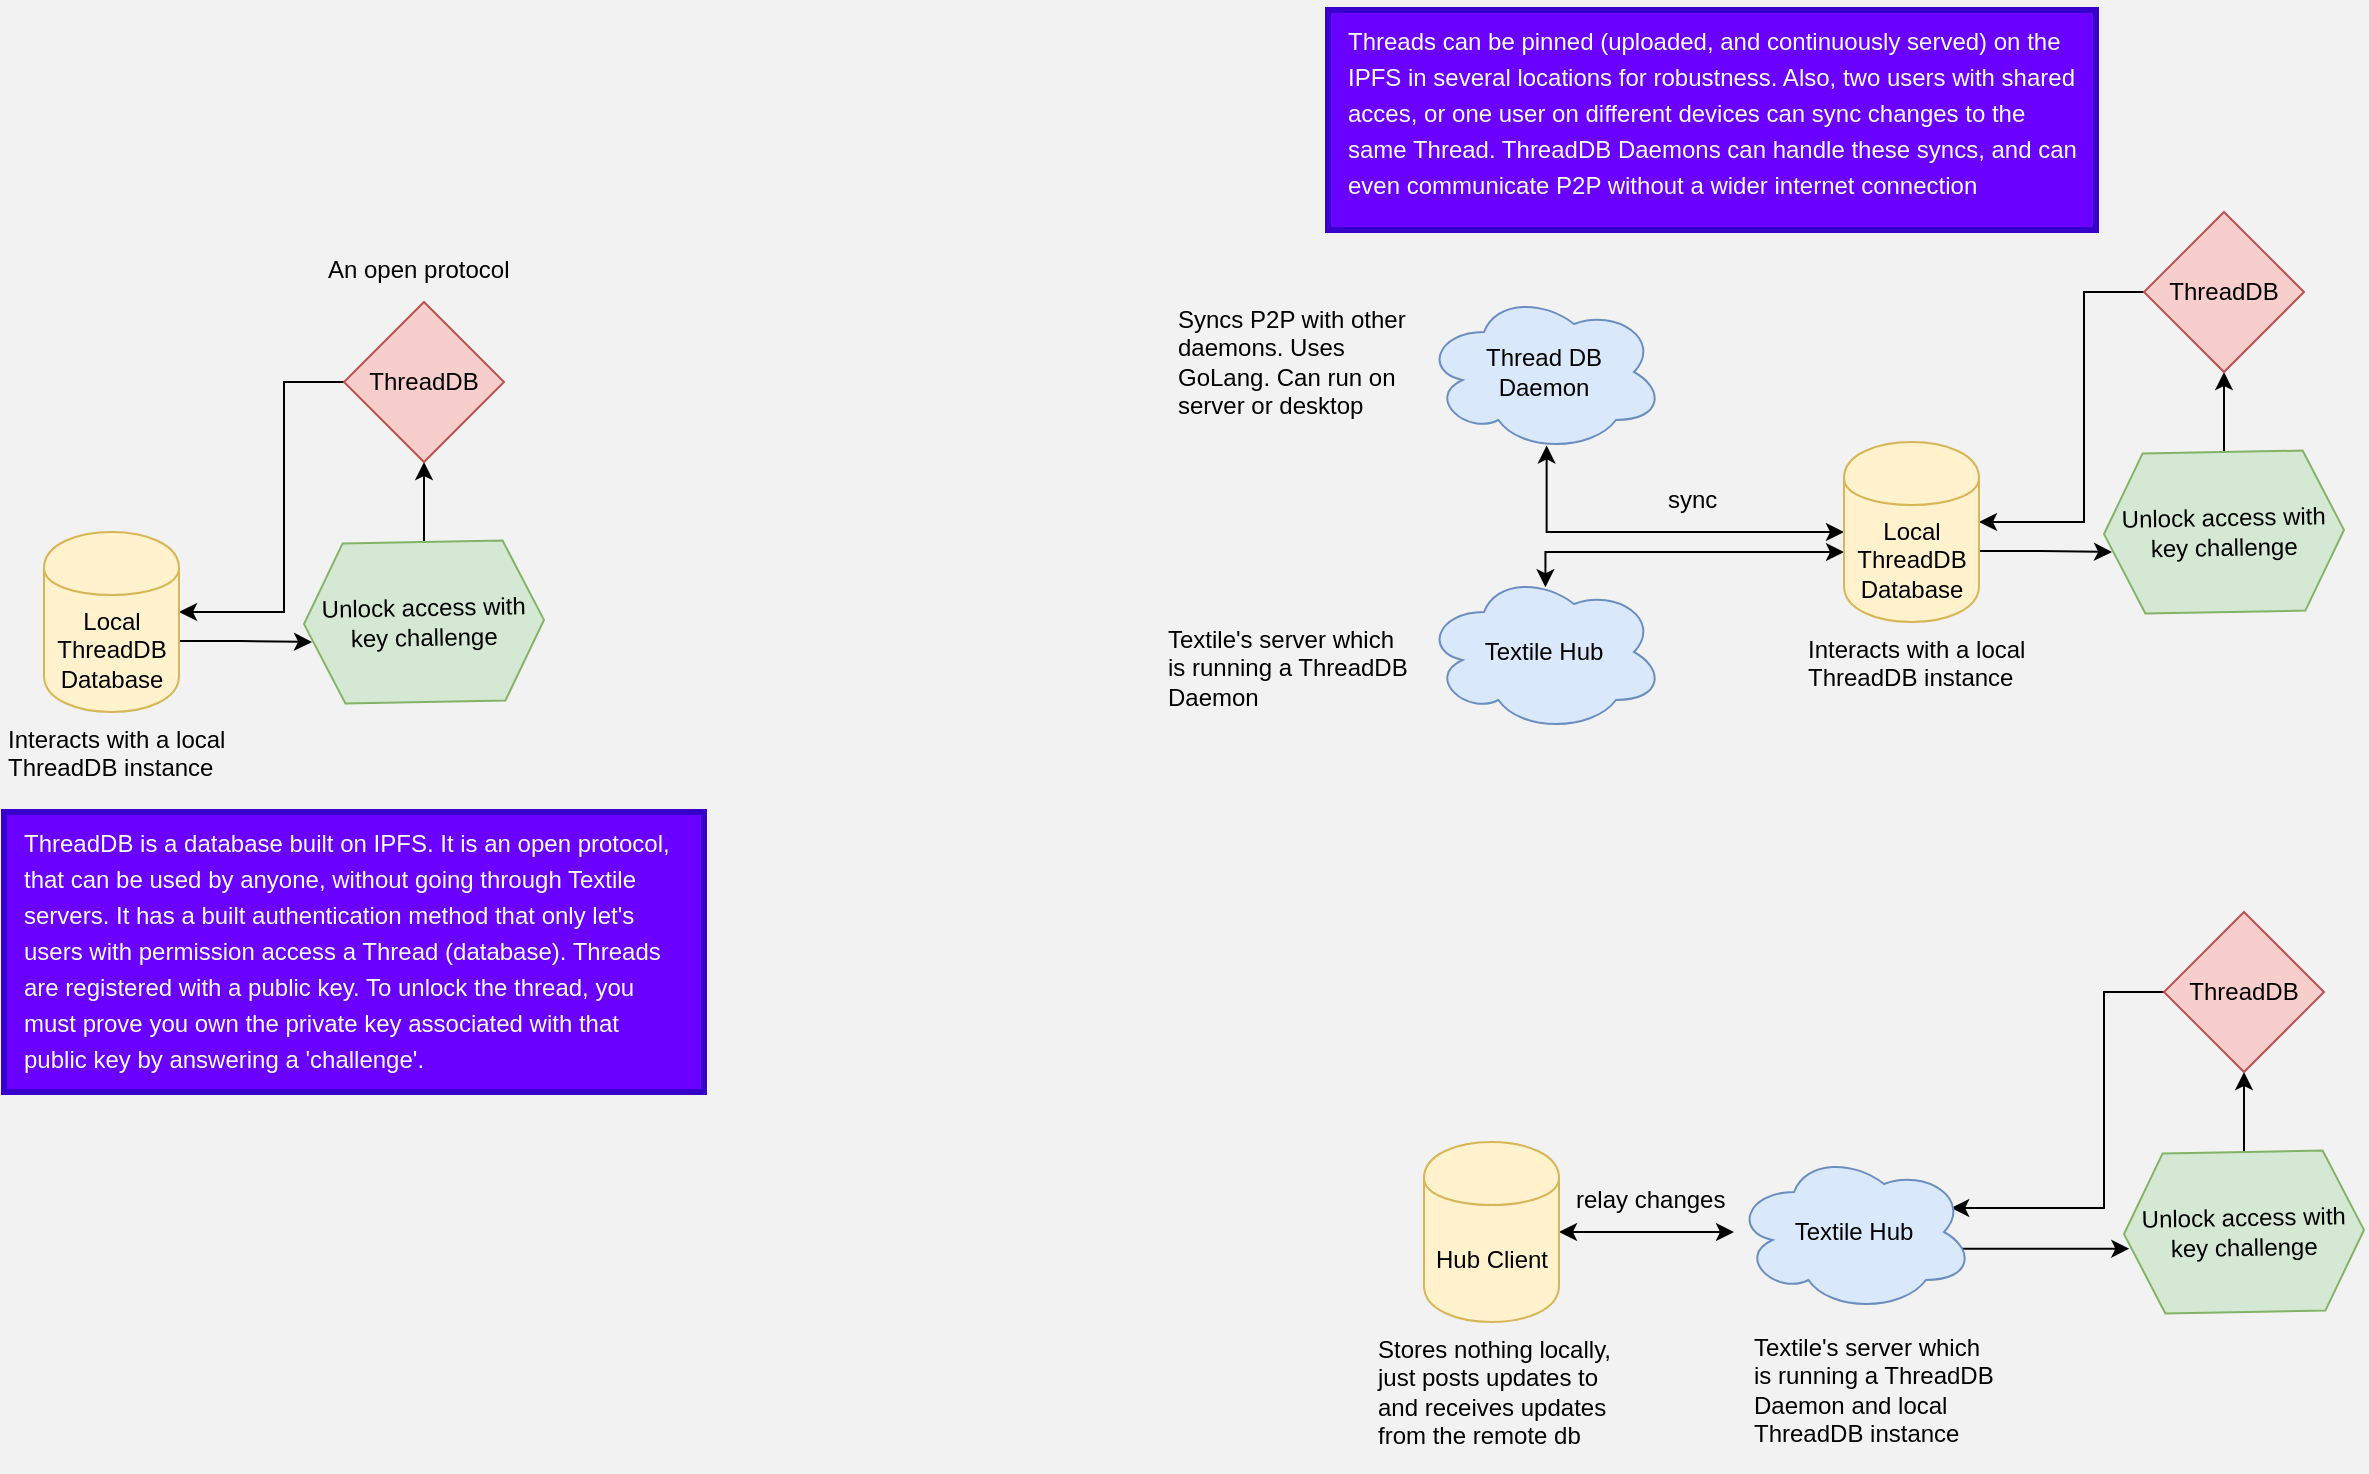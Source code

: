 <mxfile version="13.4.5" type="github">
  <diagram id="RX6UZPpf96-W6T8WSHyz" name="Page-1">
    <mxGraphModel dx="1775" dy="505" grid="0" gridSize="10" guides="1" tooltips="1" connect="1" arrows="1" fold="1" page="1" pageScale="1" pageWidth="850" pageHeight="1100" background="#F2F2F2" math="0" shadow="0">
      <root>
        <mxCell id="0" />
        <mxCell id="1" parent="0" />
        <mxCell id="kO-SMWALJu-SpsKxp4or-15" style="edgeStyle=orthogonalEdgeStyle;rounded=0;orthogonalLoop=1;jettySize=auto;html=1;entryX=0.5;entryY=1;entryDx=0;entryDy=0;startArrow=none;startFill=0;" parent="1" source="kO-SMWALJu-SpsKxp4or-2" target="kO-SMWALJu-SpsKxp4or-9" edge="1">
          <mxGeometry relative="1" as="geometry" />
        </mxCell>
        <mxCell id="kO-SMWALJu-SpsKxp4or-2" value="&lt;div&gt;Unlock access with key challenge&lt;/div&gt;" style="shape=hexagon;perimeter=hexagonPerimeter2;whiteSpace=wrap;html=1;fixedSize=1;rotation=-1;fillColor=#d5e8d4;strokeColor=#82b366;" parent="1" vertex="1">
          <mxGeometry x="660" y="380" width="120" height="80" as="geometry" />
        </mxCell>
        <mxCell id="kO-SMWALJu-SpsKxp4or-16" style="edgeStyle=orthogonalEdgeStyle;rounded=0;orthogonalLoop=1;jettySize=auto;html=1;entryX=0.032;entryY=0.613;entryDx=0;entryDy=0;entryPerimeter=0;startArrow=none;startFill=0;exitX=0.997;exitY=0.606;exitDx=0;exitDy=0;exitPerimeter=0;" parent="1" source="EpeTJIBKWnpgla9w4W2G-5" target="kO-SMWALJu-SpsKxp4or-2" edge="1">
          <mxGeometry relative="1" as="geometry">
            <mxPoint x="620" y="430.019" as="sourcePoint" />
            <Array as="points">
              <mxPoint x="628" y="430" />
            </Array>
          </mxGeometry>
        </mxCell>
        <mxCell id="kO-SMWALJu-SpsKxp4or-18" style="edgeStyle=elbowEdgeStyle;rounded=0;orthogonalLoop=1;jettySize=auto;html=1;startArrow=none;startFill=0;elbow=vertical;strokeColor=none;" parent="1" source="EpeTJIBKWnpgla9w4W2G-5" edge="1">
          <mxGeometry relative="1" as="geometry">
            <Array as="points" />
            <mxPoint x="380" y="290" as="targetPoint" />
          </mxGeometry>
        </mxCell>
        <mxCell id="kO-SMWALJu-SpsKxp4or-21" style="edgeStyle=elbowEdgeStyle;rounded=0;orthogonalLoop=1;jettySize=auto;elbow=vertical;html=1;startArrow=classic;startFill=1;endArrow=classic;endFill=1;entryX=0;entryY=0.5;entryDx=0;entryDy=0;exitX=0.511;exitY=0.959;exitDx=0;exitDy=0;exitPerimeter=0;" parent="1" source="EpeTJIBKWnpgla9w4W2G-3" target="EpeTJIBKWnpgla9w4W2G-5" edge="1">
          <mxGeometry relative="1" as="geometry">
            <mxPoint x="510" y="420" as="targetPoint" />
            <Array as="points">
              <mxPoint x="460" y="420" />
              <mxPoint x="430" y="410" />
            </Array>
            <mxPoint x="380" y="370" as="sourcePoint" />
          </mxGeometry>
        </mxCell>
        <mxCell id="kO-SMWALJu-SpsKxp4or-22" style="edgeStyle=elbowEdgeStyle;rounded=0;orthogonalLoop=1;jettySize=auto;elbow=vertical;html=1;startArrow=classic;startFill=1;endArrow=classic;endFill=1;entryX=0;entryY=0.611;entryDx=0;entryDy=0;entryPerimeter=0;exitX=0.506;exitY=0.095;exitDx=0;exitDy=0;exitPerimeter=0;" parent="1" source="EpeTJIBKWnpgla9w4W2G-4" target="EpeTJIBKWnpgla9w4W2G-5" edge="1">
          <mxGeometry relative="1" as="geometry">
            <mxPoint x="500" y="430" as="targetPoint" />
            <Array as="points">
              <mxPoint x="460" y="430" />
            </Array>
            <mxPoint x="380" y="450" as="sourcePoint" />
          </mxGeometry>
        </mxCell>
        <mxCell id="kO-SMWALJu-SpsKxp4or-6" value="Textile&#39;s server which is running a ThreadDB Daemon" style="text;whiteSpace=wrap;html=1;" parent="1" vertex="1">
          <mxGeometry x="190" y="460" width="125" height="70" as="geometry" />
        </mxCell>
        <mxCell id="kO-SMWALJu-SpsKxp4or-7" value="&lt;div&gt;Syncs P2P with other daemons. Uses GoLang. Can run on server or desktop&lt;br&gt;&lt;/div&gt;" style="text;whiteSpace=wrap;html=1;" parent="1" vertex="1">
          <mxGeometry x="195" y="300" width="125" height="85" as="geometry" />
        </mxCell>
        <mxCell id="kO-SMWALJu-SpsKxp4or-17" style="edgeStyle=orthogonalEdgeStyle;rounded=0;orthogonalLoop=1;jettySize=auto;html=1;startArrow=none;startFill=0;" parent="1" source="kO-SMWALJu-SpsKxp4or-9" target="EpeTJIBKWnpgla9w4W2G-5" edge="1">
          <mxGeometry relative="1" as="geometry">
            <Array as="points">
              <mxPoint x="650" y="300" />
              <mxPoint x="650" y="415" />
            </Array>
            <mxPoint x="600" y="415" as="targetPoint" />
          </mxGeometry>
        </mxCell>
        <mxCell id="kO-SMWALJu-SpsKxp4or-9" value="&lt;div&gt;ThreadDB&lt;/div&gt;" style="rhombus;whiteSpace=wrap;html=1;fillColor=#f8cecc;strokeColor=#b85450;" parent="1" vertex="1">
          <mxGeometry x="680" y="260" width="80" height="80" as="geometry" />
        </mxCell>
        <mxCell id="kO-SMWALJu-SpsKxp4or-10" value="Interacts with a local ThreadDB instance" style="text;whiteSpace=wrap;html=1;" parent="1" vertex="1">
          <mxGeometry x="510" y="465" width="120" height="40" as="geometry" />
        </mxCell>
        <mxCell id="kO-SMWALJu-SpsKxp4or-24" value="sync" style="text;whiteSpace=wrap;html=1;" parent="1" vertex="1">
          <mxGeometry x="440" y="390" width="30" height="20" as="geometry" />
        </mxCell>
        <mxCell id="EpeTJIBKWnpgla9w4W2G-3" value="&lt;div&gt;Thread DB &lt;br&gt;&lt;/div&gt;&lt;div&gt;Daemon&lt;/div&gt;" style="ellipse;shape=cloud;whiteSpace=wrap;html=1;fillColor=#dae8fc;strokeColor=#6c8ebf;" parent="1" vertex="1">
          <mxGeometry x="320" y="300" width="120" height="80" as="geometry" />
        </mxCell>
        <mxCell id="EpeTJIBKWnpgla9w4W2G-4" value="&lt;div&gt;Textile Hub&lt;/div&gt;" style="ellipse;shape=cloud;whiteSpace=wrap;html=1;fillColor=#dae8fc;strokeColor=#6c8ebf;" parent="1" vertex="1">
          <mxGeometry x="320" y="440" width="120" height="80" as="geometry" />
        </mxCell>
        <mxCell id="EpeTJIBKWnpgla9w4W2G-5" value="&lt;div&gt;Local ThreadDB Database&lt;/div&gt;" style="shape=cylinder;whiteSpace=wrap;html=1;boundedLbl=1;backgroundOutline=1;fillColor=#fff2cc;strokeColor=#d6b656;" parent="1" vertex="1">
          <mxGeometry x="530" y="375" width="67.5" height="90" as="geometry" />
        </mxCell>
        <mxCell id="EpeTJIBKWnpgla9w4W2G-6" style="edgeStyle=elbowEdgeStyle;rounded=0;orthogonalLoop=1;jettySize=auto;html=1;startArrow=none;startFill=0;elbow=vertical;strokeColor=none;" parent="1" target="EpeTJIBKWnpgla9w4W2G-5" edge="1">
          <mxGeometry relative="1" as="geometry">
            <Array as="points">
              <mxPoint x="560" y="260" />
            </Array>
            <mxPoint x="560" y="400" as="sourcePoint" />
            <mxPoint x="380" y="290" as="targetPoint" />
          </mxGeometry>
        </mxCell>
        <mxCell id="EpeTJIBKWnpgla9w4W2G-9" style="edgeStyle=orthogonalEdgeStyle;rounded=0;orthogonalLoop=1;jettySize=auto;html=1;entryX=0.5;entryY=1;entryDx=0;entryDy=0;startArrow=none;startFill=0;" parent="1" source="EpeTJIBKWnpgla9w4W2G-10" target="EpeTJIBKWnpgla9w4W2G-14" edge="1">
          <mxGeometry relative="1" as="geometry" />
        </mxCell>
        <mxCell id="EpeTJIBKWnpgla9w4W2G-10" value="&lt;div&gt;Unlock access with key challenge&lt;/div&gt;" style="shape=hexagon;perimeter=hexagonPerimeter2;whiteSpace=wrap;html=1;fixedSize=1;rotation=-1;fillColor=#d5e8d4;strokeColor=#82b366;" parent="1" vertex="1">
          <mxGeometry x="-240" y="425" width="120" height="80" as="geometry" />
        </mxCell>
        <mxCell id="EpeTJIBKWnpgla9w4W2G-11" style="edgeStyle=orthogonalEdgeStyle;rounded=0;orthogonalLoop=1;jettySize=auto;html=1;entryX=0.032;entryY=0.613;entryDx=0;entryDy=0;entryPerimeter=0;startArrow=none;startFill=0;exitX=0.997;exitY=0.606;exitDx=0;exitDy=0;exitPerimeter=0;" parent="1" source="EpeTJIBKWnpgla9w4W2G-16" target="EpeTJIBKWnpgla9w4W2G-10" edge="1">
          <mxGeometry relative="1" as="geometry">
            <mxPoint x="-280" y="475.019" as="sourcePoint" />
            <Array as="points">
              <mxPoint x="-272" y="475" />
            </Array>
          </mxGeometry>
        </mxCell>
        <mxCell id="EpeTJIBKWnpgla9w4W2G-12" value="&lt;div&gt;An open protocol&lt;/div&gt;&lt;div&gt;&lt;br&gt;&lt;/div&gt;" style="text;whiteSpace=wrap;html=1;" parent="1" vertex="1">
          <mxGeometry x="-230" y="275" width="120" height="30" as="geometry" />
        </mxCell>
        <mxCell id="EpeTJIBKWnpgla9w4W2G-13" style="edgeStyle=orthogonalEdgeStyle;rounded=0;orthogonalLoop=1;jettySize=auto;html=1;startArrow=none;startFill=0;" parent="1" source="EpeTJIBKWnpgla9w4W2G-14" target="EpeTJIBKWnpgla9w4W2G-16" edge="1">
          <mxGeometry relative="1" as="geometry">
            <Array as="points">
              <mxPoint x="-250" y="345" />
              <mxPoint x="-250" y="460" />
            </Array>
            <mxPoint x="-300" y="460" as="targetPoint" />
          </mxGeometry>
        </mxCell>
        <mxCell id="EpeTJIBKWnpgla9w4W2G-14" value="&lt;div&gt;ThreadDB&lt;/div&gt;" style="rhombus;whiteSpace=wrap;html=1;fillColor=#f8cecc;strokeColor=#b85450;" parent="1" vertex="1">
          <mxGeometry x="-220" y="305" width="80" height="80" as="geometry" />
        </mxCell>
        <mxCell id="EpeTJIBKWnpgla9w4W2G-15" value="Interacts with a local ThreadDB instance" style="text;whiteSpace=wrap;html=1;" parent="1" vertex="1">
          <mxGeometry x="-390" y="510" width="120" height="40" as="geometry" />
        </mxCell>
        <mxCell id="EpeTJIBKWnpgla9w4W2G-16" value="&lt;div&gt;Local ThreadDB Database&lt;/div&gt;" style="shape=cylinder;whiteSpace=wrap;html=1;boundedLbl=1;backgroundOutline=1;fillColor=#fff2cc;strokeColor=#d6b656;" parent="1" vertex="1">
          <mxGeometry x="-370" y="420" width="67.5" height="90" as="geometry" />
        </mxCell>
        <mxCell id="EpeTJIBKWnpgla9w4W2G-17" style="edgeStyle=elbowEdgeStyle;rounded=0;orthogonalLoop=1;jettySize=auto;html=1;startArrow=none;startFill=0;elbow=vertical;strokeColor=none;" parent="1" target="EpeTJIBKWnpgla9w4W2G-16" edge="1">
          <mxGeometry relative="1" as="geometry">
            <Array as="points">
              <mxPoint x="-340" y="305" />
            </Array>
            <mxPoint x="-340" y="445" as="sourcePoint" />
            <mxPoint x="-520" y="335" as="targetPoint" />
          </mxGeometry>
        </mxCell>
        <mxCell id="EpeTJIBKWnpgla9w4W2G-18" style="edgeStyle=orthogonalEdgeStyle;rounded=0;orthogonalLoop=1;jettySize=auto;html=1;entryX=0.5;entryY=1;entryDx=0;entryDy=0;startArrow=none;startFill=0;" parent="1" source="EpeTJIBKWnpgla9w4W2G-19" target="EpeTJIBKWnpgla9w4W2G-28" edge="1">
          <mxGeometry relative="1" as="geometry" />
        </mxCell>
        <mxCell id="EpeTJIBKWnpgla9w4W2G-19" value="&lt;div&gt;Unlock access with key challenge&lt;/div&gt;" style="shape=hexagon;perimeter=hexagonPerimeter2;whiteSpace=wrap;html=1;fixedSize=1;rotation=-1;fillColor=#d5e8d4;strokeColor=#82b366;" parent="1" vertex="1">
          <mxGeometry x="670" y="730" width="120" height="80" as="geometry" />
        </mxCell>
        <mxCell id="EpeTJIBKWnpgla9w4W2G-20" style="edgeStyle=orthogonalEdgeStyle;rounded=0;orthogonalLoop=1;jettySize=auto;html=1;entryX=0.021;entryY=0.592;entryDx=0;entryDy=0;entryPerimeter=0;startArrow=none;startFill=0;exitX=0.947;exitY=0.605;exitDx=0;exitDy=0;exitPerimeter=0;" parent="1" source="EpeTJIBKWnpgla9w4W2G-32" target="EpeTJIBKWnpgla9w4W2G-19" edge="1">
          <mxGeometry relative="1" as="geometry">
            <mxPoint x="630" y="780.019" as="sourcePoint" />
            <Array as="points" />
          </mxGeometry>
        </mxCell>
        <mxCell id="EpeTJIBKWnpgla9w4W2G-21" style="edgeStyle=elbowEdgeStyle;rounded=0;orthogonalLoop=1;jettySize=auto;html=1;startArrow=none;startFill=0;elbow=vertical;strokeColor=none;" parent="1" source="EpeTJIBKWnpgla9w4W2G-33" edge="1">
          <mxGeometry relative="1" as="geometry">
            <Array as="points" />
            <mxPoint x="390" y="640" as="targetPoint" />
          </mxGeometry>
        </mxCell>
        <mxCell id="EpeTJIBKWnpgla9w4W2G-24" value="Textile&#39;s server which is running a ThreadDB Daemon and local ThreadDB instance" style="text;whiteSpace=wrap;html=1;" parent="1" vertex="1">
          <mxGeometry x="483" y="814" width="125" height="70" as="geometry" />
        </mxCell>
        <mxCell id="EpeTJIBKWnpgla9w4W2G-27" style="edgeStyle=orthogonalEdgeStyle;rounded=0;orthogonalLoop=1;jettySize=auto;html=1;startArrow=none;startFill=0;entryX=0.905;entryY=0.355;entryDx=0;entryDy=0;entryPerimeter=0;" parent="1" source="EpeTJIBKWnpgla9w4W2G-28" target="EpeTJIBKWnpgla9w4W2G-32" edge="1">
          <mxGeometry relative="1" as="geometry">
            <Array as="points">
              <mxPoint x="660" y="650" />
              <mxPoint x="660" y="758" />
              <mxPoint x="584" y="758" />
            </Array>
            <mxPoint x="610" y="765" as="targetPoint" />
          </mxGeometry>
        </mxCell>
        <mxCell id="EpeTJIBKWnpgla9w4W2G-28" value="&lt;div&gt;ThreadDB&lt;/div&gt;" style="rhombus;whiteSpace=wrap;html=1;fillColor=#f8cecc;strokeColor=#b85450;" parent="1" vertex="1">
          <mxGeometry x="690" y="610" width="80" height="80" as="geometry" />
        </mxCell>
        <mxCell id="EpeTJIBKWnpgla9w4W2G-29" value="Stores nothing locally, just posts updates to and receives updates from  the remote db " style="text;whiteSpace=wrap;html=1;" parent="1" vertex="1">
          <mxGeometry x="295" y="815" width="120" height="75" as="geometry" />
        </mxCell>
        <mxCell id="EpeTJIBKWnpgla9w4W2G-30" value="relay changes" style="text;whiteSpace=wrap;html=1;" parent="1" vertex="1">
          <mxGeometry x="394" y="740" width="80" height="20" as="geometry" />
        </mxCell>
        <mxCell id="EpeTJIBKWnpgla9w4W2G-32" value="&lt;div&gt;Textile Hub&lt;/div&gt;" style="ellipse;shape=cloud;whiteSpace=wrap;html=1;fillColor=#dae8fc;strokeColor=#6c8ebf;" parent="1" vertex="1">
          <mxGeometry x="475" y="730" width="120" height="80" as="geometry" />
        </mxCell>
        <mxCell id="EpeTJIBKWnpgla9w4W2G-36" style="edgeStyle=orthogonalEdgeStyle;rounded=0;orthogonalLoop=1;jettySize=auto;html=1;startArrow=classic;startFill=1;endArrow=classic;endFill=1;" parent="1" source="EpeTJIBKWnpgla9w4W2G-33" target="EpeTJIBKWnpgla9w4W2G-32" edge="1">
          <mxGeometry relative="1" as="geometry" />
        </mxCell>
        <mxCell id="EpeTJIBKWnpgla9w4W2G-33" value="Hub Client" style="shape=cylinder;whiteSpace=wrap;html=1;boundedLbl=1;backgroundOutline=1;fillColor=#fff2cc;strokeColor=#d6b656;" parent="1" vertex="1">
          <mxGeometry x="320" y="725" width="67.5" height="90" as="geometry" />
        </mxCell>
        <mxCell id="EpeTJIBKWnpgla9w4W2G-34" style="edgeStyle=elbowEdgeStyle;rounded=0;orthogonalLoop=1;jettySize=auto;html=1;startArrow=none;startFill=0;elbow=vertical;strokeColor=none;" parent="1" target="EpeTJIBKWnpgla9w4W2G-33" edge="1">
          <mxGeometry relative="1" as="geometry">
            <Array as="points">
              <mxPoint x="570" y="610" />
            </Array>
            <mxPoint x="570" y="750" as="sourcePoint" />
            <mxPoint x="390" y="640" as="targetPoint" />
          </mxGeometry>
        </mxCell>
        <mxCell id="cNQVmxcZQS4HhnxyCYWw-1" value="&lt;p style=&quot;line-height: 150%&quot;&gt;ThreadDB is a database built on IPFS. It is an open protocol, that can be used by anyone, without going through Textile servers. It has a built authentication method that only let&#39;s users with permission access a Thread (database). Threads are registered with a public key. To unlock the thread, you must prove you own the private key associated with that public key by answering a &#39;challenge&#39;.&lt;/p&gt;" style="text;whiteSpace=wrap;html=1;labelBackgroundColor=none;rounded=0;spacingTop=-10;fillColor=#6a00ff;strokeColor=#3700CC;fontColor=#ffffff;spacingBottom=0;spacing=0;spacingLeft=10;spacingRight=10;strokeWidth=3;" vertex="1" parent="1">
          <mxGeometry x="-390" y="560" width="350" height="140" as="geometry" />
        </mxCell>
        <mxCell id="cNQVmxcZQS4HhnxyCYWw-2" value="&lt;p style=&quot;line-height: 150%&quot;&gt;Threads can be pinned (uploaded, and continuously served) on the IPFS in several locations for robustness. Also, two users with shared acces, or one user on different devices can sync changes to the same Thread. ThreadDB Daemons can handle these syncs, and can even communicate P2P without a wider internet connection&lt;/p&gt;" style="text;whiteSpace=wrap;html=1;labelBackgroundColor=none;rounded=0;spacingTop=-10;strokeColor=#3700CC;fontColor=#ffffff;spacingBottom=0;spacing=0;fillColor=#6a00ff;strokeWidth=3;spacingLeft=10;spacingRight=10;" vertex="1" parent="1">
          <mxGeometry x="272" y="159" width="384" height="110" as="geometry" />
        </mxCell>
      </root>
    </mxGraphModel>
  </diagram>
</mxfile>
